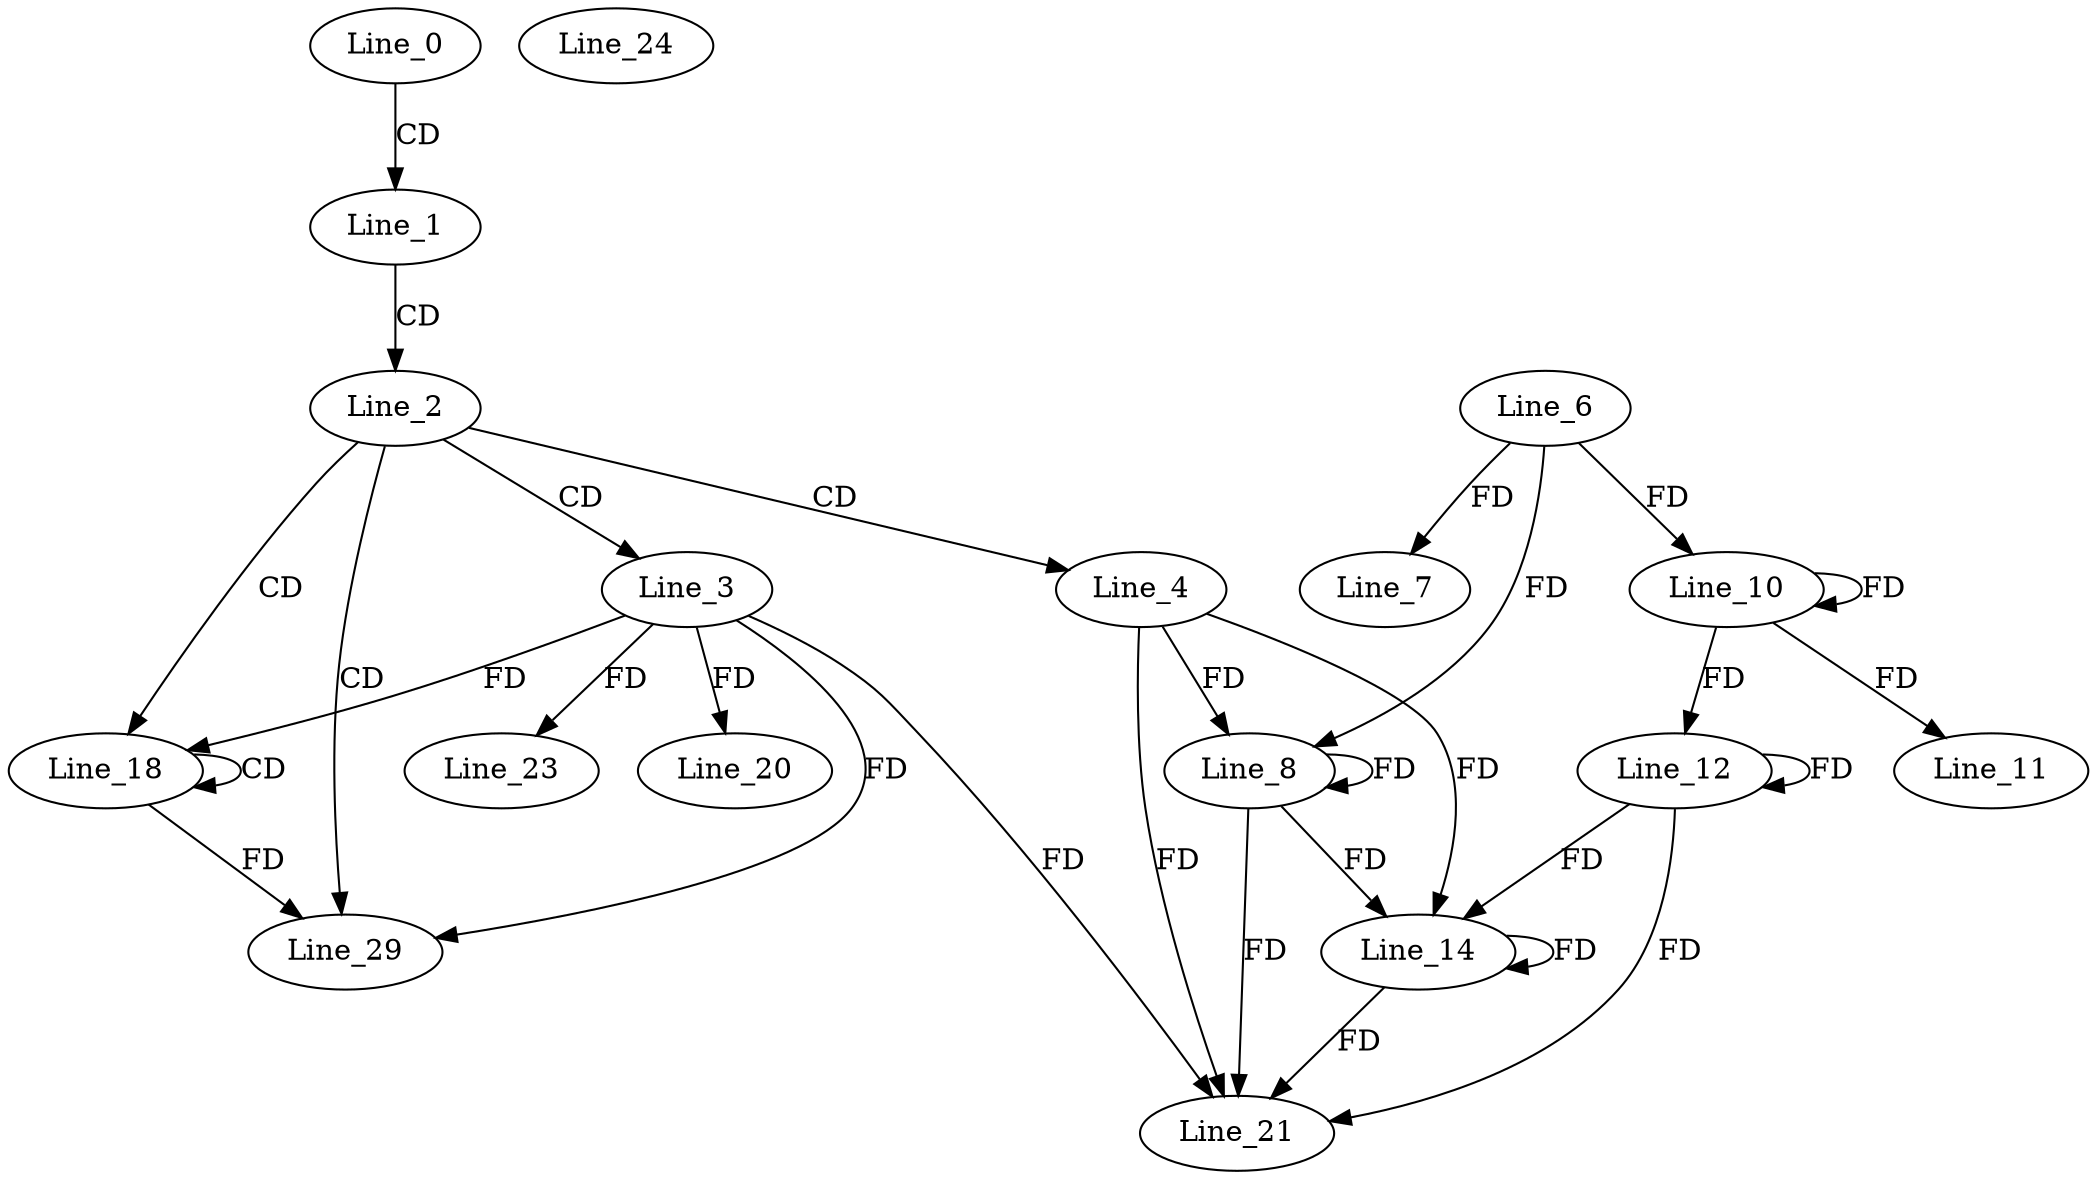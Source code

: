 digraph G {
  Line_0;
  Line_1;
  Line_2;
  Line_3;
  Line_4;
  Line_6;
  Line_7;
  Line_8;
  Line_10;
  Line_11;
  Line_12;
  Line_14;
  Line_18;
  Line_18;
  Line_20;
  Line_21;
  Line_23;
  Line_24;
  Line_29;
  Line_0 -> Line_1 [ label="CD" ];
  Line_1 -> Line_2 [ label="CD" ];
  Line_2 -> Line_3 [ label="CD" ];
  Line_2 -> Line_4 [ label="CD" ];
  Line_6 -> Line_7 [ label="FD" ];
  Line_4 -> Line_8 [ label="FD" ];
  Line_8 -> Line_8 [ label="FD" ];
  Line_6 -> Line_8 [ label="FD" ];
  Line_6 -> Line_10 [ label="FD" ];
  Line_10 -> Line_10 [ label="FD" ];
  Line_10 -> Line_11 [ label="FD" ];
  Line_12 -> Line_12 [ label="FD" ];
  Line_10 -> Line_12 [ label="FD" ];
  Line_4 -> Line_14 [ label="FD" ];
  Line_8 -> Line_14 [ label="FD" ];
  Line_12 -> Line_14 [ label="FD" ];
  Line_14 -> Line_14 [ label="FD" ];
  Line_2 -> Line_18 [ label="CD" ];
  Line_18 -> Line_18 [ label="CD" ];
  Line_3 -> Line_18 [ label="FD" ];
  Line_3 -> Line_20 [ label="FD" ];
  Line_3 -> Line_21 [ label="FD" ];
  Line_4 -> Line_21 [ label="FD" ];
  Line_8 -> Line_21 [ label="FD" ];
  Line_12 -> Line_21 [ label="FD" ];
  Line_14 -> Line_21 [ label="FD" ];
  Line_3 -> Line_23 [ label="FD" ];
  Line_2 -> Line_29 [ label="CD" ];
  Line_3 -> Line_29 [ label="FD" ];
  Line_18 -> Line_29 [ label="FD" ];
}
